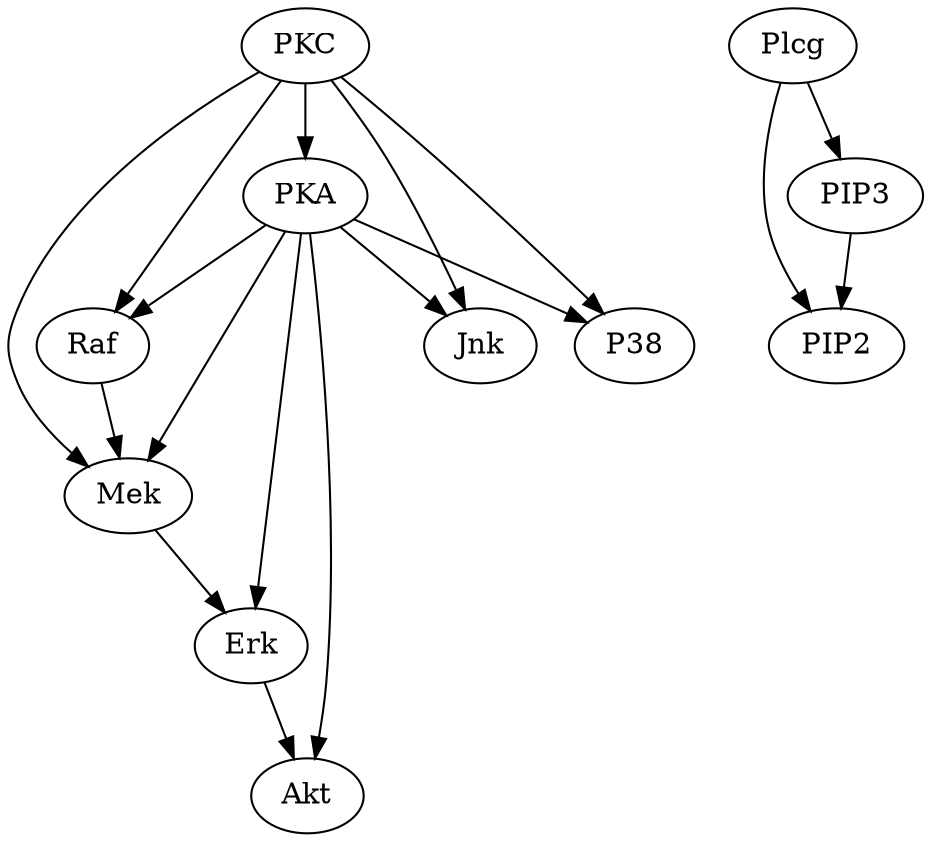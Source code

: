 digraph G {
	Akt;
	Erk;
	Erk -> Akt;
	Jnk;
	Mek;
	Mek -> Erk;
	P38;
	PIP2;
	PIP3;
	PIP3 -> PIP2;
	PKA;
	PKA -> Akt;
	PKA -> Erk;
	PKA -> Jnk;
	PKA -> Mek;
	PKA -> P38;
	Raf;
	PKA -> Raf;
	PKC;
	PKC -> Jnk;
	PKC -> Mek;
	PKC -> P38;
	PKC -> PKA;
	PKC -> Raf;
	Plcg;
	Plcg -> PIP2;
	Plcg -> PIP3;
	Raf -> Mek;
}
